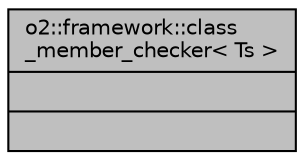 digraph "o2::framework::class_member_checker&lt; Ts &gt;"
{
 // INTERACTIVE_SVG=YES
  bgcolor="transparent";
  edge [fontname="Helvetica",fontsize="10",labelfontname="Helvetica",labelfontsize="10"];
  node [fontname="Helvetica",fontsize="10",shape=record];
  Node1 [label="{o2::framework::class\l_member_checker\< Ts \>\n||}",height=0.2,width=0.4,color="black", fillcolor="grey75", style="filled" fontcolor="black"];
}
